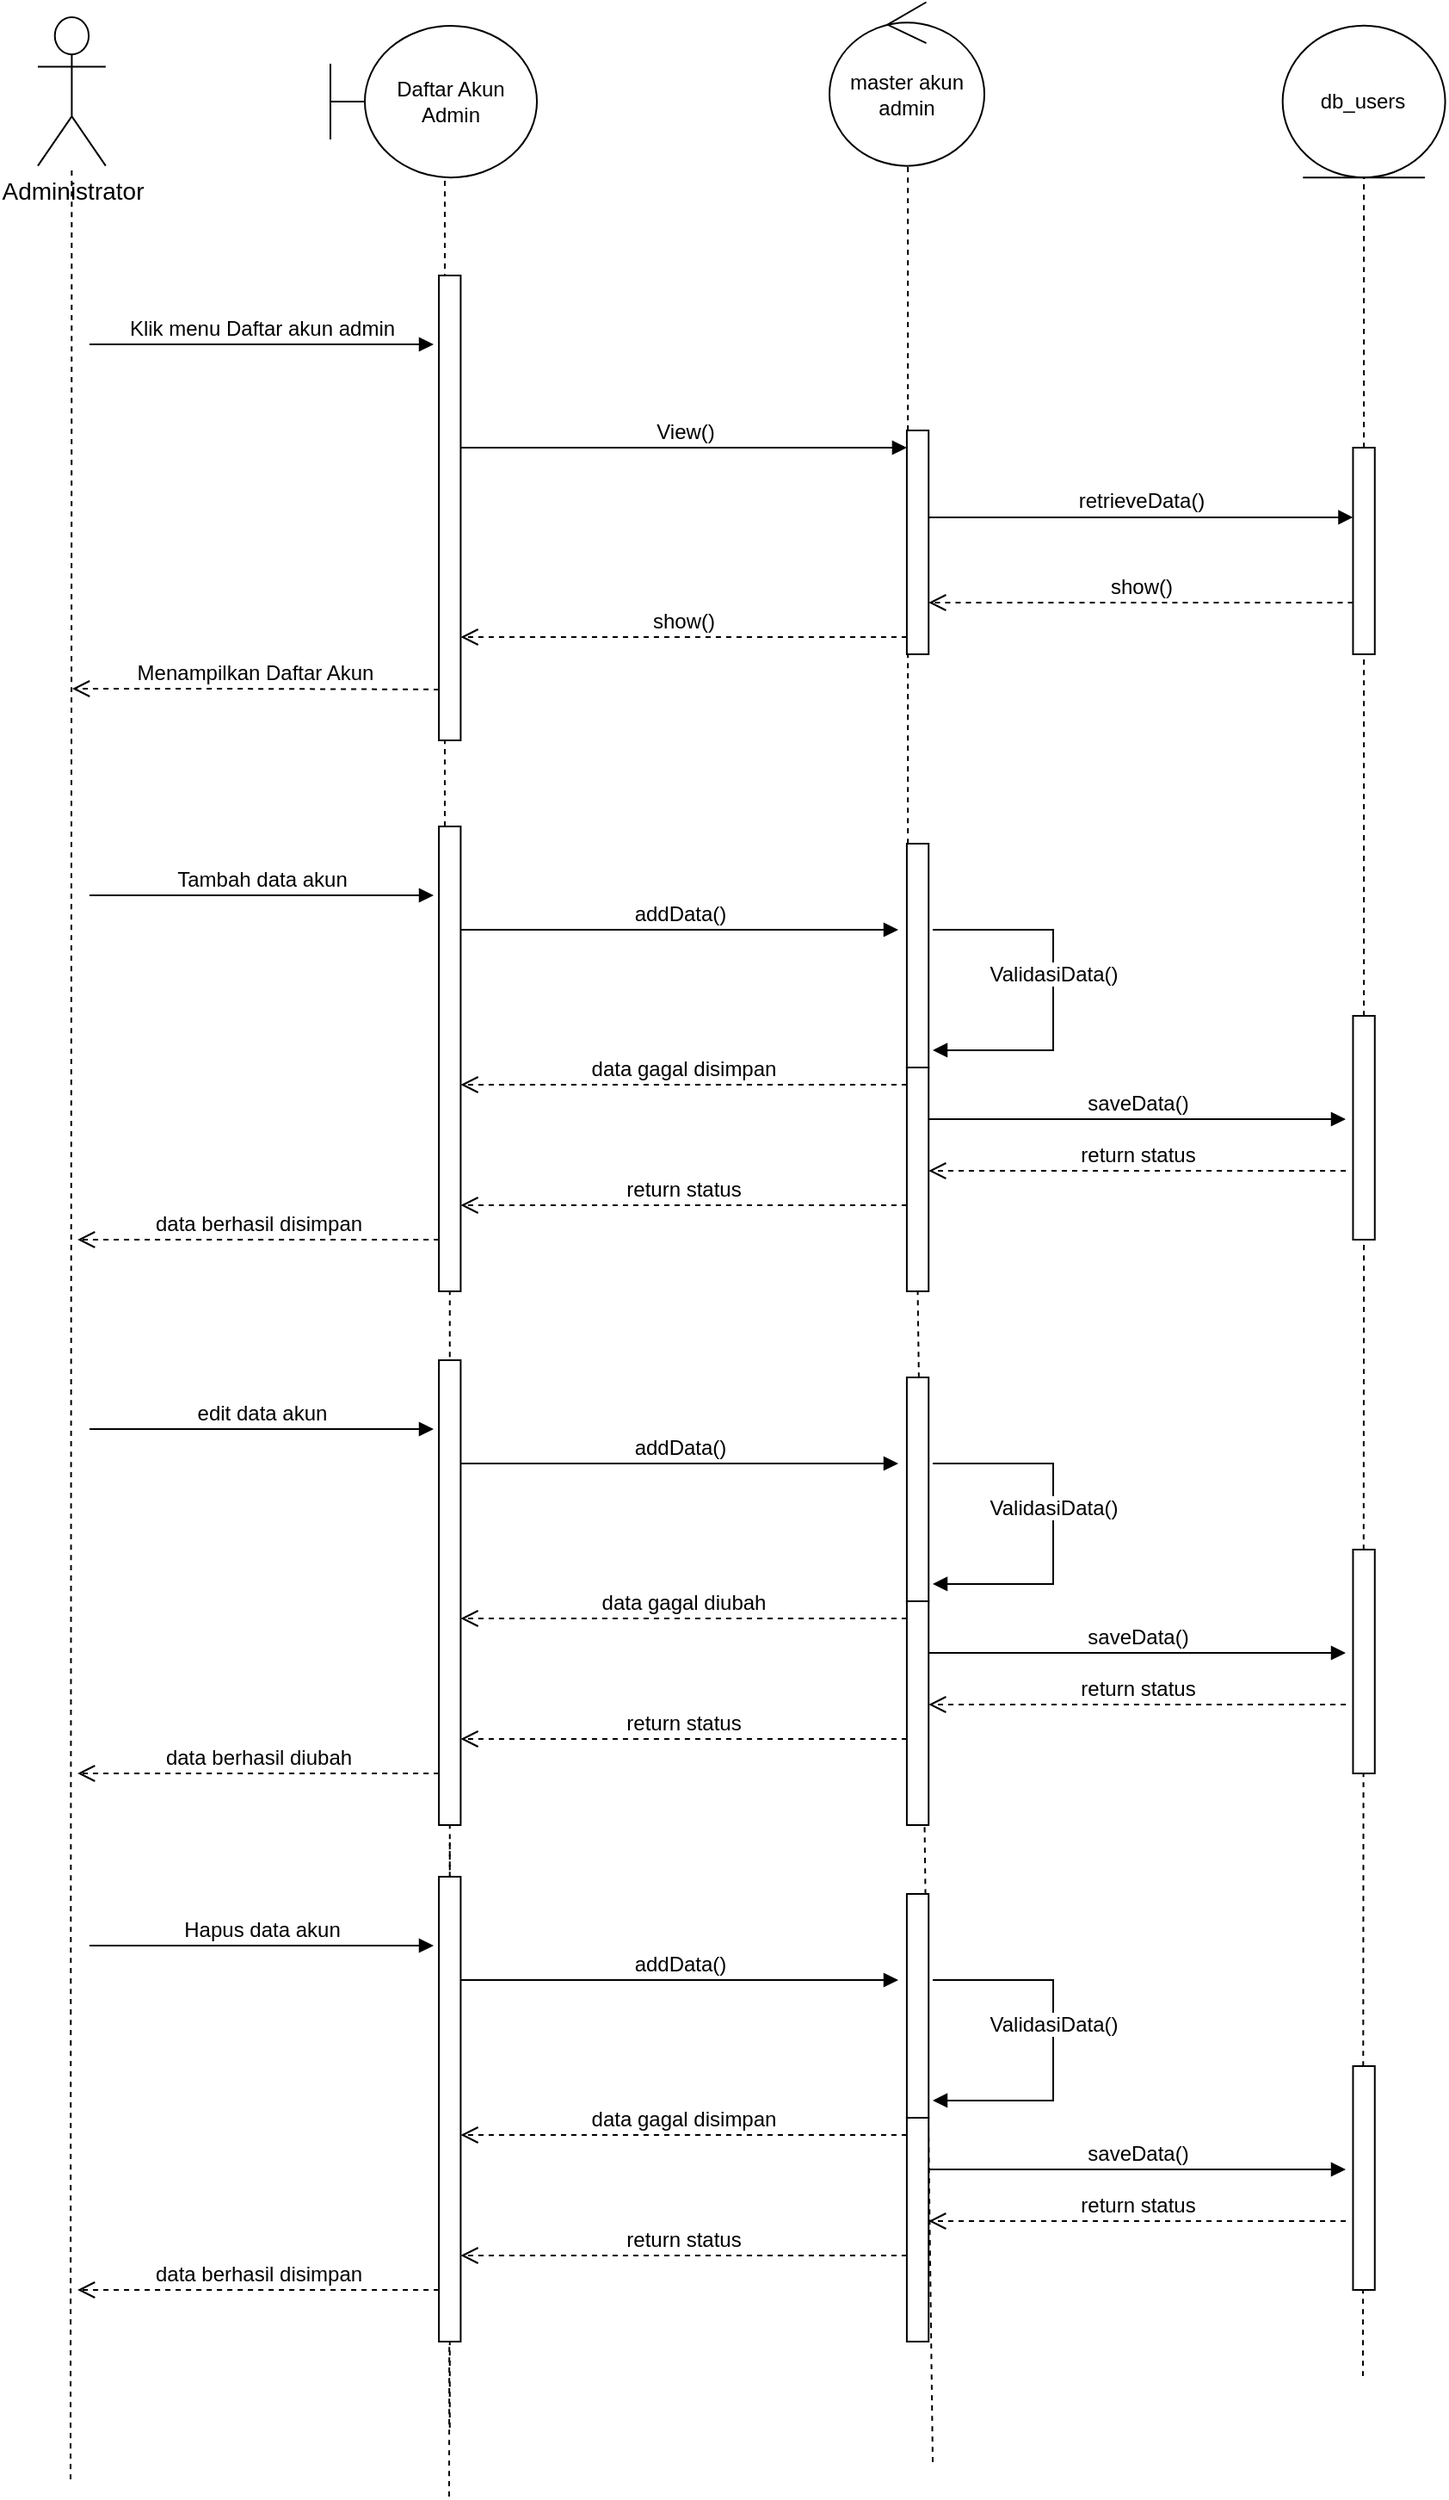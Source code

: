 <mxfile version="28.2.2">
  <diagram name="Page-1" id="i1Tg95vGhoL5kmaxeHPJ">
    <mxGraphModel dx="958" dy="549" grid="1" gridSize="10" guides="1" tooltips="1" connect="1" arrows="1" fold="1" page="1" pageScale="1" pageWidth="850" pageHeight="1100" math="0" shadow="0">
      <root>
        <mxCell id="0" />
        <mxCell id="1" parent="0" />
        <mxCell id="mdgR9pWR-4hrQujfHFMB-1" value="" style="endArrow=none;dashed=1;html=1;rounded=0;fontSize=12;startSize=8;endSize=8;curved=1;entryX=0.5;entryY=1;entryDx=0;entryDy=0;" edge="1" parent="1" source="mdgR9pWR-4hrQujfHFMB-42" target="mdgR9pWR-4hrQujfHFMB-6">
          <mxGeometry width="50" height="50" relative="1" as="geometry">
            <mxPoint x="1030" y="1620" as="sourcePoint" />
            <mxPoint x="1030.04" y="297.757" as="targetPoint" />
          </mxGeometry>
        </mxCell>
        <mxCell id="mdgR9pWR-4hrQujfHFMB-2" value="" style="endArrow=none;dashed=1;html=1;rounded=0;fontSize=12;startSize=8;endSize=8;curved=1;" edge="1" parent="1" source="mdgR9pWR-4hrQujfHFMB-30" target="mdgR9pWR-4hrQujfHFMB-21">
          <mxGeometry width="50" height="50" relative="1" as="geometry">
            <mxPoint x="780" y="1670" as="sourcePoint" />
            <mxPoint x="770.77" y="297.757" as="targetPoint" />
          </mxGeometry>
        </mxCell>
        <mxCell id="mdgR9pWR-4hrQujfHFMB-3" value="Daftar Akun Admin" style="shape=umlBoundary;whiteSpace=wrap;html=1;" vertex="1" parent="1">
          <mxGeometry x="430" y="255" width="120" height="88.08" as="geometry" />
        </mxCell>
        <mxCell id="mdgR9pWR-4hrQujfHFMB-4" value="" style="endArrow=none;dashed=1;html=1;rounded=0;fontSize=12;startSize=8;endSize=8;curved=1;entryX=0.554;entryY=0.999;entryDx=0;entryDy=0;entryPerimeter=0;" edge="1" parent="1" source="mdgR9pWR-4hrQujfHFMB-24" target="mdgR9pWR-4hrQujfHFMB-3">
          <mxGeometry width="50" height="50" relative="1" as="geometry">
            <mxPoint x="499" y="1140" as="sourcePoint" />
            <mxPoint x="499.34" y="297.757" as="targetPoint" />
          </mxGeometry>
        </mxCell>
        <mxCell id="mdgR9pWR-4hrQujfHFMB-5" value="" style="html=1;points=[[0,0,0,0,5],[0,1,0,0,-5],[1,0,0,0,5],[1,1,0,0,-5]];perimeter=orthogonalPerimeter;outlineConnect=0;targetShapes=umlLifeline;portConstraint=eastwest;newEdgeStyle={&quot;curved&quot;:0,&quot;rounded&quot;:0};" vertex="1" parent="1">
          <mxGeometry x="493.05" y="400" width="12.65" height="270" as="geometry" />
        </mxCell>
        <mxCell id="mdgR9pWR-4hrQujfHFMB-6" value="db_users" style="ellipse;shape=umlEntity;whiteSpace=wrap;html=1;" vertex="1" parent="1">
          <mxGeometry x="983.33" y="254.92" width="94.46" height="88.16" as="geometry" />
        </mxCell>
        <mxCell id="mdgR9pWR-4hrQujfHFMB-7" value="" style="html=1;points=[[0,0,0,0,5],[0,1,0,0,-5],[1,0,0,0,5],[1,1,0,0,-5]];perimeter=orthogonalPerimeter;outlineConnect=0;targetShapes=umlLifeline;portConstraint=eastwest;newEdgeStyle={&quot;curved&quot;:0,&quot;rounded&quot;:0};" vertex="1" parent="1">
          <mxGeometry x="764.96" y="490" width="12.65" height="130" as="geometry" />
        </mxCell>
        <mxCell id="mdgR9pWR-4hrQujfHFMB-8" value="" style="html=1;points=[[0,0,0,0,5],[0,1,0,0,-5],[1,0,0,0,5],[1,1,0,0,-5]];perimeter=orthogonalPerimeter;outlineConnect=0;targetShapes=umlLifeline;portConstraint=eastwest;newEdgeStyle={&quot;curved&quot;:0,&quot;rounded&quot;:0};" vertex="1" parent="1">
          <mxGeometry x="1024.23" y="500" width="12.65" height="120" as="geometry" />
        </mxCell>
        <mxCell id="mdgR9pWR-4hrQujfHFMB-9" value="&lt;font style=&quot;font-size: 12px;&quot;&gt;View()&lt;/font&gt;" style="html=1;verticalAlign=bottom;endArrow=block;curved=0;rounded=0;" edge="1" parent="1" target="mdgR9pWR-4hrQujfHFMB-7">
          <mxGeometry width="80" relative="1" as="geometry">
            <mxPoint x="506" y="500" as="sourcePoint" />
            <mxPoint x="752.319" y="448.635" as="targetPoint" />
          </mxGeometry>
        </mxCell>
        <mxCell id="mdgR9pWR-4hrQujfHFMB-10" value="&lt;font style=&quot;font-size: 12px;&quot;&gt;retrieveData()&lt;/font&gt;" style="html=1;verticalAlign=bottom;endArrow=block;curved=0;rounded=0;" edge="1" parent="1" target="mdgR9pWR-4hrQujfHFMB-8">
          <mxGeometry width="80" relative="1" as="geometry">
            <mxPoint x="777.613" y="540.473" as="sourcePoint" />
            <mxPoint x="1017.908" y="540.473" as="targetPoint" />
          </mxGeometry>
        </mxCell>
        <mxCell id="mdgR9pWR-4hrQujfHFMB-11" value="&lt;font style=&quot;font-size: 12px;&quot;&gt;show()&lt;/font&gt;" style="html=1;verticalAlign=bottom;endArrow=open;dashed=1;endSize=8;curved=0;rounded=0;" edge="1" parent="1" source="mdgR9pWR-4hrQujfHFMB-8" target="mdgR9pWR-4hrQujfHFMB-7">
          <mxGeometry relative="1" as="geometry">
            <mxPoint x="967.319" y="645.431" as="sourcePoint" />
            <mxPoint x="866.143" y="645.431" as="targetPoint" />
            <Array as="points">
              <mxPoint x="940" y="590" />
            </Array>
          </mxGeometry>
        </mxCell>
        <mxCell id="mdgR9pWR-4hrQujfHFMB-12" value="&lt;font style=&quot;font-size: 12px;&quot;&gt;show()&lt;/font&gt;" style="html=1;verticalAlign=bottom;endArrow=open;dashed=1;endSize=8;curved=0;rounded=0;" edge="1" parent="1">
          <mxGeometry x="0.003" relative="1" as="geometry">
            <mxPoint x="764.96" y="610.001" as="sourcePoint" />
            <mxPoint x="505.7" y="610.001" as="targetPoint" />
            <Array as="points">
              <mxPoint x="638.496" y="610.001" />
            </Array>
            <mxPoint as="offset" />
          </mxGeometry>
        </mxCell>
        <mxCell id="mdgR9pWR-4hrQujfHFMB-13" value="&lt;font style=&quot;font-size: 14px;&quot;&gt;Administrator&lt;/font&gt;" style="shape=umlActor;verticalLabelPosition=bottom;verticalAlign=top;html=1;outlineConnect=0;container=0;" vertex="1" parent="1">
          <mxGeometry x="260" y="249.998" width="39.429" height="86.333" as="geometry" />
        </mxCell>
        <mxCell id="mdgR9pWR-4hrQujfHFMB-17" value="&lt;font style=&quot;font-size: 12px;&quot;&gt;Klik menu Daftar akun admin&lt;/font&gt;" style="html=1;verticalAlign=bottom;endArrow=block;curved=0;rounded=0;" edge="1" parent="1">
          <mxGeometry width="80" relative="1" as="geometry">
            <mxPoint x="290" y="440" as="sourcePoint" />
            <mxPoint x="490" y="440" as="targetPoint" />
          </mxGeometry>
        </mxCell>
        <mxCell id="mdgR9pWR-4hrQujfHFMB-19" value="" style="endArrow=none;dashed=1;html=1;rounded=0;fontSize=12;startSize=8;endSize=8;curved=1;" edge="1" parent="1" target="mdgR9pWR-4hrQujfHFMB-13">
          <mxGeometry width="50" height="50" relative="1" as="geometry">
            <mxPoint x="279" y="1680" as="sourcePoint" />
            <mxPoint x="279" y="410" as="targetPoint" />
          </mxGeometry>
        </mxCell>
        <mxCell id="mdgR9pWR-4hrQujfHFMB-20" value="&lt;font style=&quot;font-size: 12px;&quot;&gt;Menampilkan Daftar Akun&lt;/font&gt;" style="html=1;verticalAlign=bottom;endArrow=open;dashed=1;endSize=8;curved=0;rounded=0;" edge="1" parent="1">
          <mxGeometry x="0.003" relative="1" as="geometry">
            <mxPoint x="493.05" y="640.449" as="sourcePoint" />
            <mxPoint x="280" y="640" as="targetPoint" />
            <Array as="points">
              <mxPoint x="366.546" y="640" />
            </Array>
            <mxPoint as="offset" />
          </mxGeometry>
        </mxCell>
        <mxCell id="mdgR9pWR-4hrQujfHFMB-21" value="master akun admin" style="ellipse;shape=umlControl;whiteSpace=wrap;html=1;" vertex="1" parent="1">
          <mxGeometry x="720" y="241.25" width="90" height="95.08" as="geometry" />
        </mxCell>
        <mxCell id="mdgR9pWR-4hrQujfHFMB-25" value="" style="endArrow=none;dashed=1;html=1;rounded=0;fontSize=12;startSize=8;endSize=8;curved=1;entryX=0.5;entryY=1;entryDx=0;entryDy=0;" edge="1" parent="1" target="mdgR9pWR-4hrQujfHFMB-24">
          <mxGeometry width="50" height="50" relative="1" as="geometry">
            <mxPoint x="499.375" y="1040.0" as="sourcePoint" />
            <mxPoint x="499.34" y="297.757" as="targetPoint" />
          </mxGeometry>
        </mxCell>
        <mxCell id="mdgR9pWR-4hrQujfHFMB-24" value="" style="html=1;points=[[0,0,0,0,5],[0,1,0,0,-5],[1,0,0,0,5],[1,1,0,0,-5]];perimeter=orthogonalPerimeter;outlineConnect=0;targetShapes=umlLifeline;portConstraint=eastwest;newEdgeStyle={&quot;curved&quot;:0,&quot;rounded&quot;:0};" vertex="1" parent="1">
          <mxGeometry x="493.05" y="720" width="12.65" height="270" as="geometry" />
        </mxCell>
        <mxCell id="mdgR9pWR-4hrQujfHFMB-27" value="" style="endArrow=none;dashed=1;html=1;rounded=0;fontSize=12;startSize=8;endSize=8;curved=1;entryX=0.5;entryY=1;entryDx=0;entryDy=0;" edge="1" parent="1">
          <mxGeometry width="50" height="50" relative="1" as="geometry">
            <mxPoint x="499" y="1690" as="sourcePoint" />
            <mxPoint x="499.375" y="1310.0" as="targetPoint" />
          </mxGeometry>
        </mxCell>
        <mxCell id="mdgR9pWR-4hrQujfHFMB-29" value="&lt;font style=&quot;font-size: 12px;&quot;&gt;Tambah data akun&lt;/font&gt;" style="html=1;verticalAlign=bottom;endArrow=block;curved=0;rounded=0;" edge="1" parent="1">
          <mxGeometry width="80" relative="1" as="geometry">
            <mxPoint x="290" y="760" as="sourcePoint" />
            <mxPoint x="490" y="760" as="targetPoint" />
          </mxGeometry>
        </mxCell>
        <mxCell id="mdgR9pWR-4hrQujfHFMB-31" value="" style="endArrow=none;dashed=1;html=1;rounded=0;fontSize=12;startSize=8;endSize=8;curved=1;entryX=0.5;entryY=1;entryDx=0;entryDy=0;" edge="1" parent="1" source="mdgR9pWR-4hrQujfHFMB-32" target="mdgR9pWR-4hrQujfHFMB-30">
          <mxGeometry width="50" height="50" relative="1" as="geometry">
            <mxPoint x="780" y="1670" as="sourcePoint" />
            <mxPoint x="770.77" y="297.757" as="targetPoint" />
          </mxGeometry>
        </mxCell>
        <mxCell id="mdgR9pWR-4hrQujfHFMB-30" value="" style="html=1;points=[[0,0,0,0,5],[0,1,0,0,-5],[1,0,0,0,5],[1,1,0,0,-5]];perimeter=orthogonalPerimeter;outlineConnect=0;targetShapes=umlLifeline;portConstraint=eastwest;newEdgeStyle={&quot;curved&quot;:0,&quot;rounded&quot;:0};" vertex="1" parent="1">
          <mxGeometry x="764.96" y="730" width="12.65" height="130" as="geometry" />
        </mxCell>
        <mxCell id="mdgR9pWR-4hrQujfHFMB-36" value="" style="endArrow=none;dashed=1;html=1;rounded=0;fontSize=12;startSize=8;endSize=8;curved=1;entryX=0.5;entryY=1;entryDx=0;entryDy=0;" edge="1" parent="1" target="mdgR9pWR-4hrQujfHFMB-32">
          <mxGeometry width="50" height="50" relative="1" as="geometry">
            <mxPoint x="780" y="1670" as="sourcePoint" />
            <mxPoint x="771" y="860" as="targetPoint" />
          </mxGeometry>
        </mxCell>
        <mxCell id="mdgR9pWR-4hrQujfHFMB-32" value="" style="html=1;points=[[0,0,0,0,5],[0,1,0,0,-5],[1,0,0,0,5],[1,1,0,0,-5]];perimeter=orthogonalPerimeter;outlineConnect=0;targetShapes=umlLifeline;portConstraint=eastwest;newEdgeStyle={&quot;curved&quot;:0,&quot;rounded&quot;:0};" vertex="1" parent="1">
          <mxGeometry x="764.96" y="860" width="12.65" height="130" as="geometry" />
        </mxCell>
        <mxCell id="mdgR9pWR-4hrQujfHFMB-37" value="&lt;font style=&quot;font-size: 12px;&quot;&gt;addData()&lt;/font&gt;" style="html=1;verticalAlign=bottom;endArrow=block;curved=0;rounded=0;" edge="1" parent="1">
          <mxGeometry width="80" relative="1" as="geometry">
            <mxPoint x="505.7" y="780" as="sourcePoint" />
            <mxPoint x="760" y="780" as="targetPoint" />
          </mxGeometry>
        </mxCell>
        <mxCell id="mdgR9pWR-4hrQujfHFMB-38" value="&lt;font style=&quot;font-size: 12px;&quot;&gt;ValidasiData()&lt;/font&gt;" style="html=1;verticalAlign=bottom;endArrow=block;curved=0;rounded=0;entryX=1.189;entryY=0.923;entryDx=0;entryDy=0;entryPerimeter=0;" edge="1" parent="1" target="mdgR9pWR-4hrQujfHFMB-30">
          <mxGeometry width="80" relative="1" as="geometry">
            <mxPoint x="780" y="780" as="sourcePoint" />
            <mxPoint x="1104.3" y="780" as="targetPoint" />
            <Array as="points">
              <mxPoint x="850" y="780" />
              <mxPoint x="850" y="850" />
            </Array>
          </mxGeometry>
        </mxCell>
        <mxCell id="mdgR9pWR-4hrQujfHFMB-39" value="&lt;font style=&quot;font-size: 12px;&quot;&gt;data gagal disimpan&lt;/font&gt;" style="html=1;verticalAlign=bottom;endArrow=open;dashed=1;endSize=8;curved=0;rounded=0;" edge="1" parent="1">
          <mxGeometry x="0.003" relative="1" as="geometry">
            <mxPoint x="764.96" y="870" as="sourcePoint" />
            <mxPoint x="505.7" y="870" as="targetPoint" />
            <Array as="points">
              <mxPoint x="638.496" y="870" />
            </Array>
            <mxPoint as="offset" />
          </mxGeometry>
        </mxCell>
        <mxCell id="mdgR9pWR-4hrQujfHFMB-40" value="&lt;font style=&quot;font-size: 12px;&quot;&gt;data berhasil disimpan&lt;/font&gt;" style="html=1;verticalAlign=bottom;endArrow=open;dashed=1;endSize=8;curved=0;rounded=0;" edge="1" parent="1">
          <mxGeometry x="0.003" relative="1" as="geometry">
            <mxPoint x="493.05" y="960" as="sourcePoint" />
            <mxPoint x="283.05" y="960" as="targetPoint" />
            <Array as="points">
              <mxPoint x="415.846" y="960" />
            </Array>
            <mxPoint as="offset" />
          </mxGeometry>
        </mxCell>
        <mxCell id="mdgR9pWR-4hrQujfHFMB-41" value="&lt;font style=&quot;font-size: 12px;&quot;&gt;return status&lt;/font&gt;" style="html=1;verticalAlign=bottom;endArrow=open;dashed=1;endSize=8;curved=0;rounded=0;" edge="1" parent="1">
          <mxGeometry x="0.003" relative="1" as="geometry">
            <mxPoint x="764.96" y="940" as="sourcePoint" />
            <mxPoint x="505.7" y="940" as="targetPoint" />
            <Array as="points">
              <mxPoint x="638.496" y="940" />
            </Array>
            <mxPoint as="offset" />
          </mxGeometry>
        </mxCell>
        <mxCell id="mdgR9pWR-4hrQujfHFMB-43" value="" style="endArrow=none;dashed=1;html=1;rounded=0;fontSize=12;startSize=8;endSize=8;curved=1;entryX=0.5;entryY=1;entryDx=0;entryDy=0;" edge="1" parent="1" target="mdgR9pWR-4hrQujfHFMB-42">
          <mxGeometry width="50" height="50" relative="1" as="geometry">
            <mxPoint x="1030" y="1620" as="sourcePoint" />
            <mxPoint x="1030.04" y="297.757" as="targetPoint" />
          </mxGeometry>
        </mxCell>
        <mxCell id="mdgR9pWR-4hrQujfHFMB-42" value="" style="html=1;points=[[0,0,0,0,5],[0,1,0,0,-5],[1,0,0,0,5],[1,1,0,0,-5]];perimeter=orthogonalPerimeter;outlineConnect=0;targetShapes=umlLifeline;portConstraint=eastwest;newEdgeStyle={&quot;curved&quot;:0,&quot;rounded&quot;:0};" vertex="1" parent="1">
          <mxGeometry x="1024.23" y="830" width="12.65" height="130" as="geometry" />
        </mxCell>
        <mxCell id="mdgR9pWR-4hrQujfHFMB-44" value="&lt;font style=&quot;font-size: 12px;&quot;&gt;saveData()&lt;/font&gt;" style="html=1;verticalAlign=bottom;endArrow=block;curved=0;rounded=0;" edge="1" parent="1">
          <mxGeometry width="80" relative="1" as="geometry">
            <mxPoint x="777.61" y="890" as="sourcePoint" />
            <mxPoint x="1020" y="890" as="targetPoint" />
          </mxGeometry>
        </mxCell>
        <mxCell id="mdgR9pWR-4hrQujfHFMB-45" value="&lt;font style=&quot;font-size: 12px;&quot;&gt;return status&lt;/font&gt;" style="html=1;verticalAlign=bottom;endArrow=open;dashed=1;endSize=8;curved=0;rounded=0;" edge="1" parent="1">
          <mxGeometry x="0.003" relative="1" as="geometry">
            <mxPoint x="1020" y="920" as="sourcePoint" />
            <mxPoint x="777.61" y="920" as="targetPoint" />
            <Array as="points">
              <mxPoint x="910.406" y="920" />
            </Array>
            <mxPoint as="offset" />
          </mxGeometry>
        </mxCell>
        <mxCell id="mdgR9pWR-4hrQujfHFMB-46" value="" style="endArrow=none;dashed=1;html=1;rounded=0;fontSize=12;startSize=8;endSize=8;curved=1;entryX=0.5;entryY=1;entryDx=0;entryDy=0;" edge="1" parent="1" target="mdgR9pWR-4hrQujfHFMB-47">
          <mxGeometry width="50" height="50" relative="1" as="geometry">
            <mxPoint x="499.375" y="1350.0" as="sourcePoint" />
            <mxPoint x="499.34" y="607.757" as="targetPoint" />
          </mxGeometry>
        </mxCell>
        <mxCell id="mdgR9pWR-4hrQujfHFMB-47" value="" style="html=1;points=[[0,0,0,0,5],[0,1,0,0,-5],[1,0,0,0,5],[1,1,0,0,-5]];perimeter=orthogonalPerimeter;outlineConnect=0;targetShapes=umlLifeline;portConstraint=eastwest;newEdgeStyle={&quot;curved&quot;:0,&quot;rounded&quot;:0};" vertex="1" parent="1">
          <mxGeometry x="493.05" y="1030" width="12.65" height="270" as="geometry" />
        </mxCell>
        <mxCell id="mdgR9pWR-4hrQujfHFMB-48" value="&lt;font style=&quot;font-size: 12px;&quot;&gt;edit data akun&lt;/font&gt;" style="html=1;verticalAlign=bottom;endArrow=block;curved=0;rounded=0;" edge="1" parent="1">
          <mxGeometry width="80" relative="1" as="geometry">
            <mxPoint x="290.0" y="1070" as="sourcePoint" />
            <mxPoint x="490.0" y="1070" as="targetPoint" />
            <mxPoint as="offset" />
          </mxGeometry>
        </mxCell>
        <mxCell id="mdgR9pWR-4hrQujfHFMB-49" value="" style="endArrow=none;dashed=1;html=1;rounded=0;fontSize=12;startSize=8;endSize=8;curved=1;entryX=0.5;entryY=1;entryDx=0;entryDy=0;" edge="1" parent="1" source="mdgR9pWR-4hrQujfHFMB-51" target="mdgR9pWR-4hrQujfHFMB-50">
          <mxGeometry width="50" height="50" relative="1" as="geometry">
            <mxPoint x="780" y="1980" as="sourcePoint" />
            <mxPoint x="770.77" y="607.757" as="targetPoint" />
          </mxGeometry>
        </mxCell>
        <mxCell id="mdgR9pWR-4hrQujfHFMB-50" value="" style="html=1;points=[[0,0,0,0,5],[0,1,0,0,-5],[1,0,0,0,5],[1,1,0,0,-5]];perimeter=orthogonalPerimeter;outlineConnect=0;targetShapes=umlLifeline;portConstraint=eastwest;newEdgeStyle={&quot;curved&quot;:0,&quot;rounded&quot;:0};" vertex="1" parent="1">
          <mxGeometry x="764.96" y="1040" width="12.65" height="130" as="geometry" />
        </mxCell>
        <mxCell id="mdgR9pWR-4hrQujfHFMB-51" value="" style="html=1;points=[[0,0,0,0,5],[0,1,0,0,-5],[1,0,0,0,5],[1,1,0,0,-5]];perimeter=orthogonalPerimeter;outlineConnect=0;targetShapes=umlLifeline;portConstraint=eastwest;newEdgeStyle={&quot;curved&quot;:0,&quot;rounded&quot;:0};" vertex="1" parent="1">
          <mxGeometry x="764.96" y="1170" width="12.65" height="130" as="geometry" />
        </mxCell>
        <mxCell id="mdgR9pWR-4hrQujfHFMB-52" value="&lt;font style=&quot;font-size: 12px;&quot;&gt;addData()&lt;/font&gt;" style="html=1;verticalAlign=bottom;endArrow=block;curved=0;rounded=0;" edge="1" parent="1">
          <mxGeometry width="80" relative="1" as="geometry">
            <mxPoint x="505.7" y="1090" as="sourcePoint" />
            <mxPoint x="760" y="1090" as="targetPoint" />
          </mxGeometry>
        </mxCell>
        <mxCell id="mdgR9pWR-4hrQujfHFMB-53" value="&lt;font style=&quot;font-size: 12px;&quot;&gt;ValidasiData()&lt;/font&gt;" style="html=1;verticalAlign=bottom;endArrow=block;curved=0;rounded=0;entryX=1.189;entryY=0.923;entryDx=0;entryDy=0;entryPerimeter=0;" edge="1" parent="1" target="mdgR9pWR-4hrQujfHFMB-50">
          <mxGeometry width="80" relative="1" as="geometry">
            <mxPoint x="780" y="1090" as="sourcePoint" />
            <mxPoint x="1104.3" y="1090" as="targetPoint" />
            <Array as="points">
              <mxPoint x="850" y="1090" />
              <mxPoint x="850" y="1160" />
            </Array>
          </mxGeometry>
        </mxCell>
        <mxCell id="mdgR9pWR-4hrQujfHFMB-54" value="&lt;font style=&quot;font-size: 12px;&quot;&gt;data gagal diubah&lt;/font&gt;" style="html=1;verticalAlign=bottom;endArrow=open;dashed=1;endSize=8;curved=0;rounded=0;" edge="1" parent="1">
          <mxGeometry x="0.003" relative="1" as="geometry">
            <mxPoint x="764.96" y="1180" as="sourcePoint" />
            <mxPoint x="505.7" y="1180" as="targetPoint" />
            <Array as="points">
              <mxPoint x="638.496" y="1180" />
            </Array>
            <mxPoint as="offset" />
          </mxGeometry>
        </mxCell>
        <mxCell id="mdgR9pWR-4hrQujfHFMB-55" value="&lt;font style=&quot;font-size: 12px;&quot;&gt;data berhasil diubah&lt;/font&gt;" style="html=1;verticalAlign=bottom;endArrow=open;dashed=1;endSize=8;curved=0;rounded=0;" edge="1" parent="1">
          <mxGeometry x="0.003" relative="1" as="geometry">
            <mxPoint x="493.05" y="1270" as="sourcePoint" />
            <mxPoint x="283.05" y="1270" as="targetPoint" />
            <Array as="points">
              <mxPoint x="415.846" y="1270" />
            </Array>
            <mxPoint as="offset" />
          </mxGeometry>
        </mxCell>
        <mxCell id="mdgR9pWR-4hrQujfHFMB-56" value="&lt;font style=&quot;font-size: 12px;&quot;&gt;return status&lt;/font&gt;" style="html=1;verticalAlign=bottom;endArrow=open;dashed=1;endSize=8;curved=0;rounded=0;" edge="1" parent="1">
          <mxGeometry x="0.003" relative="1" as="geometry">
            <mxPoint x="764.96" y="1250" as="sourcePoint" />
            <mxPoint x="505.7" y="1250" as="targetPoint" />
            <Array as="points">
              <mxPoint x="638.496" y="1250" />
            </Array>
            <mxPoint as="offset" />
          </mxGeometry>
        </mxCell>
        <mxCell id="mdgR9pWR-4hrQujfHFMB-57" value="" style="html=1;points=[[0,0,0,0,5],[0,1,0,0,-5],[1,0,0,0,5],[1,1,0,0,-5]];perimeter=orthogonalPerimeter;outlineConnect=0;targetShapes=umlLifeline;portConstraint=eastwest;newEdgeStyle={&quot;curved&quot;:0,&quot;rounded&quot;:0};" vertex="1" parent="1">
          <mxGeometry x="1024.23" y="1140" width="12.65" height="130" as="geometry" />
        </mxCell>
        <mxCell id="mdgR9pWR-4hrQujfHFMB-58" value="&lt;font style=&quot;font-size: 12px;&quot;&gt;saveData()&lt;/font&gt;" style="html=1;verticalAlign=bottom;endArrow=block;curved=0;rounded=0;" edge="1" parent="1">
          <mxGeometry width="80" relative="1" as="geometry">
            <mxPoint x="777.61" y="1200" as="sourcePoint" />
            <mxPoint x="1020" y="1200" as="targetPoint" />
          </mxGeometry>
        </mxCell>
        <mxCell id="mdgR9pWR-4hrQujfHFMB-59" value="&lt;font style=&quot;font-size: 12px;&quot;&gt;return status&lt;/font&gt;" style="html=1;verticalAlign=bottom;endArrow=open;dashed=1;endSize=8;curved=0;rounded=0;" edge="1" parent="1">
          <mxGeometry x="0.003" relative="1" as="geometry">
            <mxPoint x="1020" y="1230" as="sourcePoint" />
            <mxPoint x="777.61" y="1230" as="targetPoint" />
            <Array as="points">
              <mxPoint x="910.406" y="1230" />
            </Array>
            <mxPoint as="offset" />
          </mxGeometry>
        </mxCell>
        <mxCell id="mdgR9pWR-4hrQujfHFMB-61" value="" style="endArrow=none;dashed=1;html=1;rounded=0;fontSize=12;startSize=8;endSize=8;curved=1;entryX=0.5;entryY=1;entryDx=0;entryDy=0;" edge="1" parent="1" target="mdgR9pWR-4hrQujfHFMB-62">
          <mxGeometry width="50" height="50" relative="1" as="geometry">
            <mxPoint x="499.375" y="1650.0" as="sourcePoint" />
            <mxPoint x="499.34" y="907.757" as="targetPoint" />
          </mxGeometry>
        </mxCell>
        <mxCell id="mdgR9pWR-4hrQujfHFMB-62" value="" style="html=1;points=[[0,0,0,0,5],[0,1,0,0,-5],[1,0,0,0,5],[1,1,0,0,-5]];perimeter=orthogonalPerimeter;outlineConnect=0;targetShapes=umlLifeline;portConstraint=eastwest;newEdgeStyle={&quot;curved&quot;:0,&quot;rounded&quot;:0};" vertex="1" parent="1">
          <mxGeometry x="493.05" y="1330" width="12.65" height="270" as="geometry" />
        </mxCell>
        <mxCell id="mdgR9pWR-4hrQujfHFMB-63" value="&lt;font style=&quot;font-size: 12px;&quot;&gt;Hapus data akun&lt;/font&gt;" style="html=1;verticalAlign=bottom;endArrow=block;curved=0;rounded=0;" edge="1" parent="1">
          <mxGeometry width="80" relative="1" as="geometry">
            <mxPoint x="290" y="1370" as="sourcePoint" />
            <mxPoint x="490" y="1370" as="targetPoint" />
            <mxPoint as="offset" />
          </mxGeometry>
        </mxCell>
        <mxCell id="mdgR9pWR-4hrQujfHFMB-64" value="" style="endArrow=none;dashed=1;html=1;rounded=0;fontSize=12;startSize=8;endSize=8;curved=1;entryX=0.5;entryY=1;entryDx=0;entryDy=0;" edge="1" parent="1" source="mdgR9pWR-4hrQujfHFMB-66" target="mdgR9pWR-4hrQujfHFMB-65">
          <mxGeometry width="50" height="50" relative="1" as="geometry">
            <mxPoint x="780" y="2280" as="sourcePoint" />
            <mxPoint x="770.77" y="907.757" as="targetPoint" />
          </mxGeometry>
        </mxCell>
        <mxCell id="mdgR9pWR-4hrQujfHFMB-65" value="" style="html=1;points=[[0,0,0,0,5],[0,1,0,0,-5],[1,0,0,0,5],[1,1,0,0,-5]];perimeter=orthogonalPerimeter;outlineConnect=0;targetShapes=umlLifeline;portConstraint=eastwest;newEdgeStyle={&quot;curved&quot;:0,&quot;rounded&quot;:0};" vertex="1" parent="1">
          <mxGeometry x="764.96" y="1340" width="12.65" height="130" as="geometry" />
        </mxCell>
        <mxCell id="mdgR9pWR-4hrQujfHFMB-66" value="" style="html=1;points=[[0,0,0,0,5],[0,1,0,0,-5],[1,0,0,0,5],[1,1,0,0,-5]];perimeter=orthogonalPerimeter;outlineConnect=0;targetShapes=umlLifeline;portConstraint=eastwest;newEdgeStyle={&quot;curved&quot;:0,&quot;rounded&quot;:0};" vertex="1" parent="1">
          <mxGeometry x="764.96" y="1470" width="12.65" height="130" as="geometry" />
        </mxCell>
        <mxCell id="mdgR9pWR-4hrQujfHFMB-67" value="&lt;font style=&quot;font-size: 12px;&quot;&gt;addData()&lt;/font&gt;" style="html=1;verticalAlign=bottom;endArrow=block;curved=0;rounded=0;" edge="1" parent="1">
          <mxGeometry width="80" relative="1" as="geometry">
            <mxPoint x="505.7" y="1390" as="sourcePoint" />
            <mxPoint x="760" y="1390" as="targetPoint" />
          </mxGeometry>
        </mxCell>
        <mxCell id="mdgR9pWR-4hrQujfHFMB-68" value="&lt;font style=&quot;font-size: 12px;&quot;&gt;ValidasiData()&lt;/font&gt;" style="html=1;verticalAlign=bottom;endArrow=block;curved=0;rounded=0;entryX=1.189;entryY=0.923;entryDx=0;entryDy=0;entryPerimeter=0;" edge="1" parent="1" target="mdgR9pWR-4hrQujfHFMB-65">
          <mxGeometry width="80" relative="1" as="geometry">
            <mxPoint x="780" y="1390" as="sourcePoint" />
            <mxPoint x="1104.3" y="1390" as="targetPoint" />
            <Array as="points">
              <mxPoint x="850" y="1390" />
              <mxPoint x="850" y="1460" />
            </Array>
          </mxGeometry>
        </mxCell>
        <mxCell id="mdgR9pWR-4hrQujfHFMB-69" value="&lt;font style=&quot;font-size: 12px;&quot;&gt;data gagal disimpan&lt;/font&gt;" style="html=1;verticalAlign=bottom;endArrow=open;dashed=1;endSize=8;curved=0;rounded=0;" edge="1" parent="1">
          <mxGeometry x="0.003" relative="1" as="geometry">
            <mxPoint x="764.96" y="1480" as="sourcePoint" />
            <mxPoint x="505.7" y="1480" as="targetPoint" />
            <Array as="points">
              <mxPoint x="638.496" y="1480" />
            </Array>
            <mxPoint as="offset" />
          </mxGeometry>
        </mxCell>
        <mxCell id="mdgR9pWR-4hrQujfHFMB-70" value="&lt;font style=&quot;font-size: 12px;&quot;&gt;data berhasil disimpan&lt;/font&gt;" style="html=1;verticalAlign=bottom;endArrow=open;dashed=1;endSize=8;curved=0;rounded=0;" edge="1" parent="1">
          <mxGeometry x="0.003" relative="1" as="geometry">
            <mxPoint x="493.05" y="1570" as="sourcePoint" />
            <mxPoint x="283.05" y="1570" as="targetPoint" />
            <Array as="points">
              <mxPoint x="415.846" y="1570" />
            </Array>
            <mxPoint as="offset" />
          </mxGeometry>
        </mxCell>
        <mxCell id="mdgR9pWR-4hrQujfHFMB-71" value="&lt;font style=&quot;font-size: 12px;&quot;&gt;return status&lt;/font&gt;" style="html=1;verticalAlign=bottom;endArrow=open;dashed=1;endSize=8;curved=0;rounded=0;" edge="1" parent="1">
          <mxGeometry x="0.003" relative="1" as="geometry">
            <mxPoint x="764.96" y="1550" as="sourcePoint" />
            <mxPoint x="505.7" y="1550" as="targetPoint" />
            <Array as="points">
              <mxPoint x="638.496" y="1550" />
            </Array>
            <mxPoint as="offset" />
          </mxGeometry>
        </mxCell>
        <mxCell id="mdgR9pWR-4hrQujfHFMB-72" value="" style="html=1;points=[[0,0,0,0,5],[0,1,0,0,-5],[1,0,0,0,5],[1,1,0,0,-5]];perimeter=orthogonalPerimeter;outlineConnect=0;targetShapes=umlLifeline;portConstraint=eastwest;newEdgeStyle={&quot;curved&quot;:0,&quot;rounded&quot;:0};" vertex="1" parent="1">
          <mxGeometry x="1024.23" y="1440" width="12.65" height="130" as="geometry" />
        </mxCell>
        <mxCell id="mdgR9pWR-4hrQujfHFMB-73" value="&lt;font style=&quot;font-size: 12px;&quot;&gt;saveData()&lt;/font&gt;" style="html=1;verticalAlign=bottom;endArrow=block;curved=0;rounded=0;" edge="1" parent="1">
          <mxGeometry width="80" relative="1" as="geometry">
            <mxPoint x="777.61" y="1500" as="sourcePoint" />
            <mxPoint x="1020" y="1500" as="targetPoint" />
          </mxGeometry>
        </mxCell>
        <mxCell id="mdgR9pWR-4hrQujfHFMB-74" value="&lt;font style=&quot;font-size: 12px;&quot;&gt;return status&lt;/font&gt;" style="html=1;verticalAlign=bottom;endArrow=open;dashed=1;endSize=8;curved=0;rounded=0;" edge="1" parent="1">
          <mxGeometry x="0.003" relative="1" as="geometry">
            <mxPoint x="1020" y="1530" as="sourcePoint" />
            <mxPoint x="777.61" y="1530" as="targetPoint" />
            <Array as="points">
              <mxPoint x="910.406" y="1530" />
            </Array>
            <mxPoint as="offset" />
          </mxGeometry>
        </mxCell>
      </root>
    </mxGraphModel>
  </diagram>
</mxfile>
